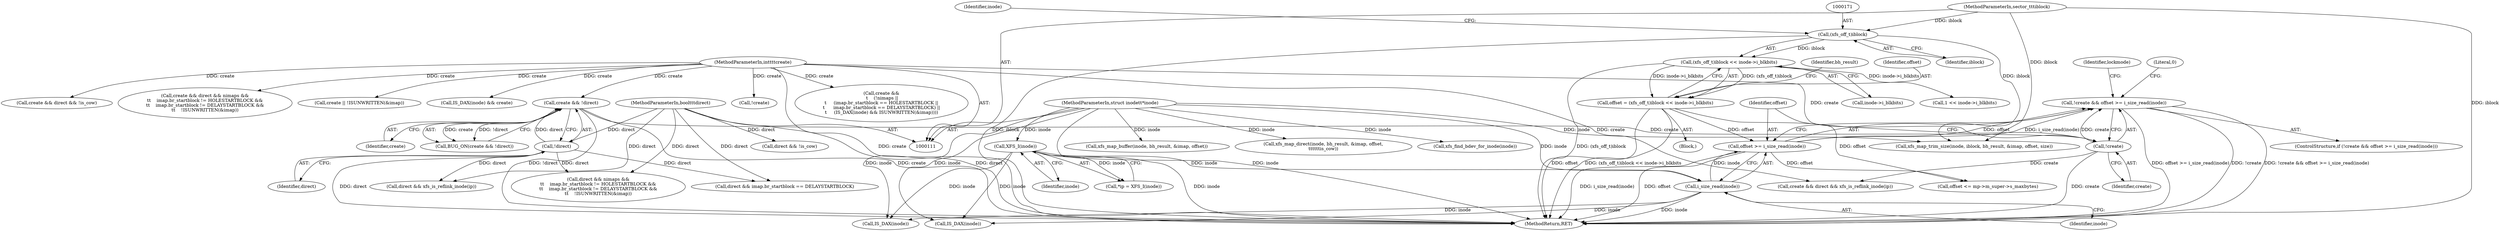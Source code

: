 digraph "0_linux_04197b341f23b908193308b8d63d17ff23232598@API" {
"1000192" [label="(Call,!create && offset >= i_size_read(inode))"];
"1000193" [label="(Call,!create)"];
"1000157" [label="(Call,create && !direct)"];
"1000115" [label="(MethodParameterIn,int\t\t\tcreate)"];
"1000159" [label="(Call,!direct)"];
"1000116" [label="(MethodParameterIn,bool\t\t\tdirect)"];
"1000195" [label="(Call,offset >= i_size_read(inode))"];
"1000167" [label="(Call,offset = (xfs_off_t)iblock << inode->i_blkbits)"];
"1000169" [label="(Call,(xfs_off_t)iblock << inode->i_blkbits)"];
"1000170" [label="(Call,(xfs_off_t)iblock)"];
"1000113" [label="(MethodParameterIn,sector_t\t\tiblock)"];
"1000197" [label="(Call,i_size_read(inode))"];
"1000122" [label="(Call,XFS_I(inode))"];
"1000112" [label="(MethodParameterIn,struct inode\t\t*inode)"];
"1000324" [label="(Call,!create)"];
"1000116" [label="(MethodParameterIn,bool\t\t\tdirect)"];
"1000249" [label="(Call,direct && xfs_is_reflink_inode(ip))"];
"1000206" [label="(Call,offset <= mp->m_super->s_maxbytes)"];
"1000247" [label="(Call,create && direct && xfs_is_reflink_inode(ip))"];
"1000170" [label="(Call,(xfs_off_t)iblock)"];
"1000179" [label="(Identifier,bh_result)"];
"1000157" [label="(Call,create && !direct)"];
"1000197" [label="(Call,i_size_read(inode))"];
"1000167" [label="(Call,offset = (xfs_off_t)iblock << inode->i_blkbits)"];
"1000120" [label="(Call,*ip = XFS_I(inode))"];
"1000115" [label="(MethodParameterIn,int\t\t\tcreate)"];
"1000194" [label="(Identifier,create)"];
"1000196" [label="(Identifier,offset)"];
"1000174" [label="(Identifier,inode)"];
"1000118" [label="(Block,)"];
"1000534" [label="(MethodReturn,RET)"];
"1000113" [label="(MethodParameterIn,sector_t\t\tiblock)"];
"1000193" [label="(Call,!create)"];
"1000431" [label="(Call,IS_DAX(inode))"];
"1000511" [label="(Call,xfs_map_direct(inode, bh_result, &imap, offset,\n\t\t\t\t\t\tis_cow))"];
"1000191" [label="(ControlStructure,if (!create && offset >= i_size_read(inode)))"];
"1000173" [label="(Call,inode->i_blkbits)"];
"1000123" [label="(Identifier,inode)"];
"1000346" [label="(Call,create &&\n \t    (!nimaps ||\n\t     (imap.br_startblock == HOLESTARTBLOCK ||\n\t      imap.br_startblock == DELAYSTARTBLOCK) ||\n\t     (IS_DAX(inode) && ISUNWRITTEN(&imap))))"];
"1000156" [label="(Call,BUG_ON(create && !direct))"];
"1000168" [label="(Identifier,offset)"];
"1000522" [label="(Call,xfs_find_bdev_for_inode(inode))"];
"1000441" [label="(Call,xfs_map_trim_size(inode, iblock, bh_result, &imap, offset, size))"];
"1000112" [label="(MethodParameterIn,struct inode\t\t*inode)"];
"1000200" [label="(Literal,0)"];
"1000159" [label="(Call,!direct)"];
"1000282" [label="(Call,direct && nimaps &&\n\t\t    imap.br_startblock != HOLESTARTBLOCK &&\n\t\t    imap.br_startblock != DELAYSTARTBLOCK &&\n\t\t    !ISUNWRITTEN(&imap))"];
"1000470" [label="(Call,create && direct && !is_cow)"];
"1000172" [label="(Identifier,iblock)"];
"1000198" [label="(Identifier,inode)"];
"1000192" [label="(Call,!create && offset >= i_size_read(inode))"];
"1000158" [label="(Identifier,create)"];
"1000195" [label="(Call,offset >= i_size_read(inode))"];
"1000280" [label="(Call,create && direct && nimaps &&\n\t\t    imap.br_startblock != HOLESTARTBLOCK &&\n\t\t    imap.br_startblock != DELAYSTARTBLOCK &&\n\t\t    !ISUNWRITTEN(&imap))"];
"1000472" [label="(Call,direct && !is_cow)"];
"1000364" [label="(Call,IS_DAX(inode))"];
"1000181" [label="(Call,1 << inode->i_blkbits)"];
"1000462" [label="(Call,create || !ISUNWRITTEN(&imap))"];
"1000202" [label="(Identifier,lockmode)"];
"1000169" [label="(Call,(xfs_off_t)iblock << inode->i_blkbits)"];
"1000160" [label="(Identifier,direct)"];
"1000122" [label="(Call,XFS_I(inode))"];
"1000430" [label="(Call,IS_DAX(inode) && create)"];
"1000314" [label="(Call,direct && imap.br_startblock == DELAYSTARTBLOCK)"];
"1000488" [label="(Call,xfs_map_buffer(inode, bh_result, &imap, offset))"];
"1000192" -> "1000191"  [label="AST: "];
"1000192" -> "1000193"  [label="CFG: "];
"1000192" -> "1000195"  [label="CFG: "];
"1000193" -> "1000192"  [label="AST: "];
"1000195" -> "1000192"  [label="AST: "];
"1000200" -> "1000192"  [label="CFG: "];
"1000202" -> "1000192"  [label="CFG: "];
"1000192" -> "1000534"  [label="DDG: offset >= i_size_read(inode)"];
"1000192" -> "1000534"  [label="DDG: !create"];
"1000192" -> "1000534"  [label="DDG: !create && offset >= i_size_read(inode)"];
"1000193" -> "1000192"  [label="DDG: create"];
"1000195" -> "1000192"  [label="DDG: offset"];
"1000195" -> "1000192"  [label="DDG: i_size_read(inode)"];
"1000193" -> "1000194"  [label="CFG: "];
"1000194" -> "1000193"  [label="AST: "];
"1000196" -> "1000193"  [label="CFG: "];
"1000193" -> "1000534"  [label="DDG: create"];
"1000157" -> "1000193"  [label="DDG: create"];
"1000115" -> "1000193"  [label="DDG: create"];
"1000193" -> "1000247"  [label="DDG: create"];
"1000157" -> "1000156"  [label="AST: "];
"1000157" -> "1000158"  [label="CFG: "];
"1000157" -> "1000159"  [label="CFG: "];
"1000158" -> "1000157"  [label="AST: "];
"1000159" -> "1000157"  [label="AST: "];
"1000156" -> "1000157"  [label="CFG: "];
"1000157" -> "1000534"  [label="DDG: !direct"];
"1000157" -> "1000534"  [label="DDG: create"];
"1000157" -> "1000156"  [label="DDG: create"];
"1000157" -> "1000156"  [label="DDG: !direct"];
"1000115" -> "1000157"  [label="DDG: create"];
"1000159" -> "1000157"  [label="DDG: direct"];
"1000115" -> "1000111"  [label="AST: "];
"1000115" -> "1000534"  [label="DDG: create"];
"1000115" -> "1000247"  [label="DDG: create"];
"1000115" -> "1000280"  [label="DDG: create"];
"1000115" -> "1000324"  [label="DDG: create"];
"1000115" -> "1000346"  [label="DDG: create"];
"1000115" -> "1000430"  [label="DDG: create"];
"1000115" -> "1000462"  [label="DDG: create"];
"1000115" -> "1000470"  [label="DDG: create"];
"1000159" -> "1000160"  [label="CFG: "];
"1000160" -> "1000159"  [label="AST: "];
"1000159" -> "1000534"  [label="DDG: direct"];
"1000116" -> "1000159"  [label="DDG: direct"];
"1000159" -> "1000249"  [label="DDG: direct"];
"1000159" -> "1000282"  [label="DDG: direct"];
"1000159" -> "1000314"  [label="DDG: direct"];
"1000116" -> "1000111"  [label="AST: "];
"1000116" -> "1000534"  [label="DDG: direct"];
"1000116" -> "1000249"  [label="DDG: direct"];
"1000116" -> "1000282"  [label="DDG: direct"];
"1000116" -> "1000314"  [label="DDG: direct"];
"1000116" -> "1000472"  [label="DDG: direct"];
"1000195" -> "1000197"  [label="CFG: "];
"1000196" -> "1000195"  [label="AST: "];
"1000197" -> "1000195"  [label="AST: "];
"1000195" -> "1000534"  [label="DDG: i_size_read(inode)"];
"1000195" -> "1000534"  [label="DDG: offset"];
"1000167" -> "1000195"  [label="DDG: offset"];
"1000197" -> "1000195"  [label="DDG: inode"];
"1000195" -> "1000206"  [label="DDG: offset"];
"1000167" -> "1000118"  [label="AST: "];
"1000167" -> "1000169"  [label="CFG: "];
"1000168" -> "1000167"  [label="AST: "];
"1000169" -> "1000167"  [label="AST: "];
"1000179" -> "1000167"  [label="CFG: "];
"1000167" -> "1000534"  [label="DDG: offset"];
"1000167" -> "1000534"  [label="DDG: (xfs_off_t)iblock << inode->i_blkbits"];
"1000169" -> "1000167"  [label="DDG: (xfs_off_t)iblock"];
"1000169" -> "1000167"  [label="DDG: inode->i_blkbits"];
"1000167" -> "1000206"  [label="DDG: offset"];
"1000169" -> "1000173"  [label="CFG: "];
"1000170" -> "1000169"  [label="AST: "];
"1000173" -> "1000169"  [label="AST: "];
"1000169" -> "1000534"  [label="DDG: (xfs_off_t)iblock"];
"1000170" -> "1000169"  [label="DDG: iblock"];
"1000169" -> "1000181"  [label="DDG: inode->i_blkbits"];
"1000170" -> "1000172"  [label="CFG: "];
"1000171" -> "1000170"  [label="AST: "];
"1000172" -> "1000170"  [label="AST: "];
"1000174" -> "1000170"  [label="CFG: "];
"1000170" -> "1000534"  [label="DDG: iblock"];
"1000113" -> "1000170"  [label="DDG: iblock"];
"1000170" -> "1000441"  [label="DDG: iblock"];
"1000113" -> "1000111"  [label="AST: "];
"1000113" -> "1000534"  [label="DDG: iblock"];
"1000113" -> "1000441"  [label="DDG: iblock"];
"1000197" -> "1000198"  [label="CFG: "];
"1000198" -> "1000197"  [label="AST: "];
"1000197" -> "1000534"  [label="DDG: inode"];
"1000122" -> "1000197"  [label="DDG: inode"];
"1000112" -> "1000197"  [label="DDG: inode"];
"1000197" -> "1000364"  [label="DDG: inode"];
"1000197" -> "1000431"  [label="DDG: inode"];
"1000122" -> "1000120"  [label="AST: "];
"1000122" -> "1000123"  [label="CFG: "];
"1000123" -> "1000122"  [label="AST: "];
"1000120" -> "1000122"  [label="CFG: "];
"1000122" -> "1000534"  [label="DDG: inode"];
"1000122" -> "1000120"  [label="DDG: inode"];
"1000112" -> "1000122"  [label="DDG: inode"];
"1000122" -> "1000364"  [label="DDG: inode"];
"1000122" -> "1000431"  [label="DDG: inode"];
"1000112" -> "1000111"  [label="AST: "];
"1000112" -> "1000534"  [label="DDG: inode"];
"1000112" -> "1000364"  [label="DDG: inode"];
"1000112" -> "1000431"  [label="DDG: inode"];
"1000112" -> "1000441"  [label="DDG: inode"];
"1000112" -> "1000488"  [label="DDG: inode"];
"1000112" -> "1000511"  [label="DDG: inode"];
"1000112" -> "1000522"  [label="DDG: inode"];
}
